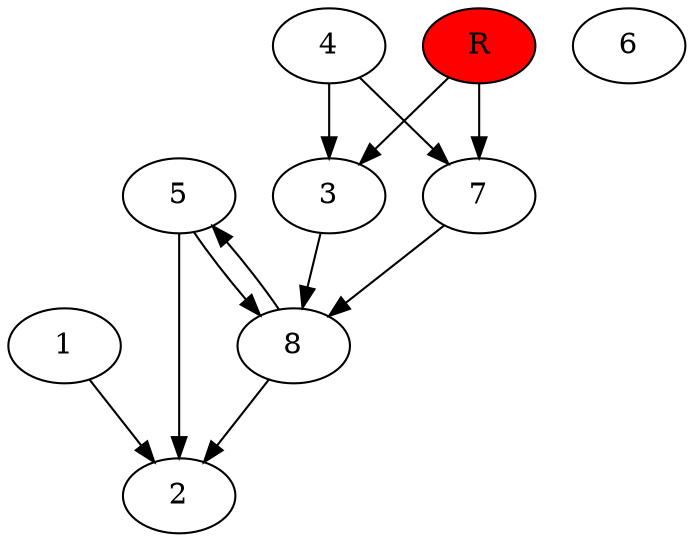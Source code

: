 digraph prb20655 {
	1
	2
	3
	4
	5
	6
	7
	8
	R [fillcolor="#ff0000" style=filled]
	1 -> 2
	3 -> 8
	4 -> 3
	4 -> 7
	5 -> 2
	5 -> 8
	7 -> 8
	8 -> 2
	8 -> 5
	R -> 3
	R -> 7
}
